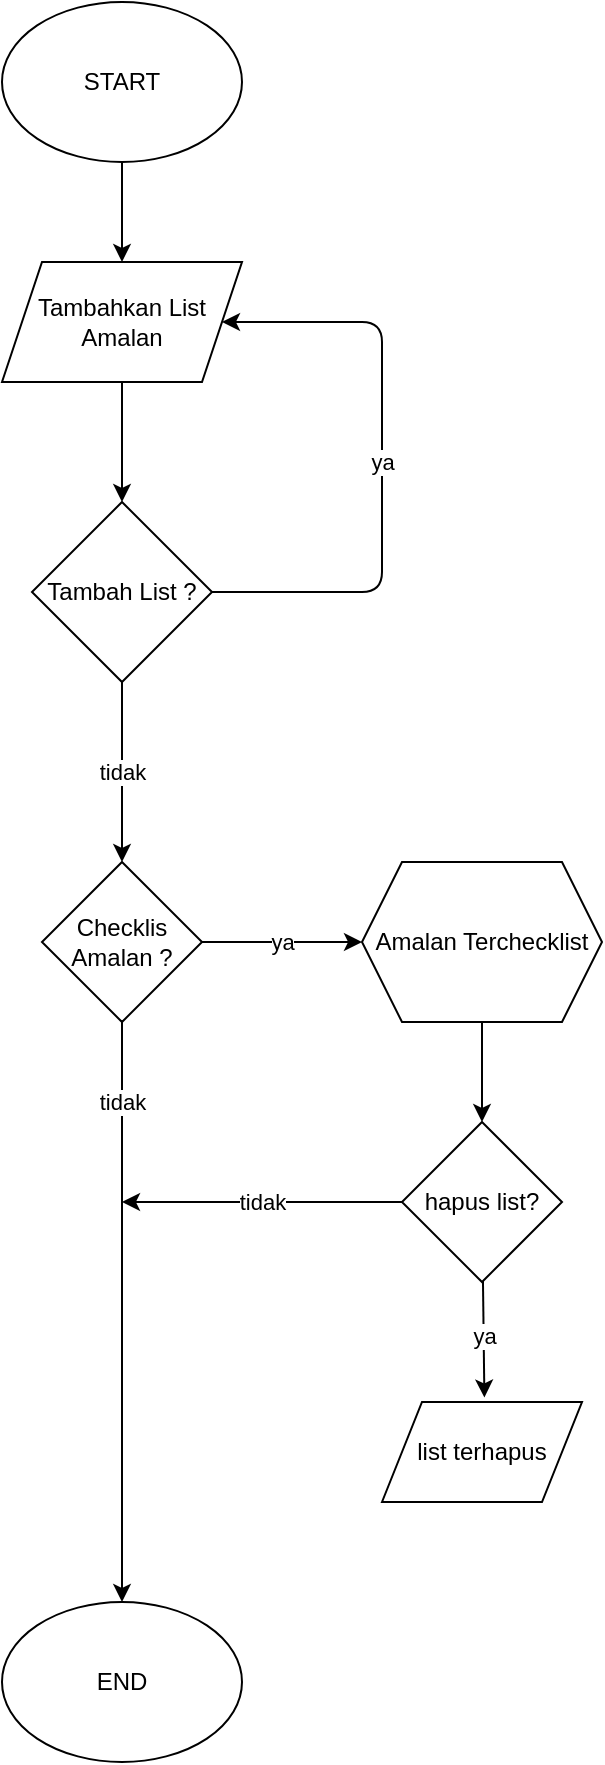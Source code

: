 <mxfile>
    <diagram id="5db1TJWLpp9sJ4F--ltz" name="Page-1">
        <mxGraphModel dx="367" dy="262" grid="1" gridSize="10" guides="1" tooltips="1" connect="1" arrows="1" fold="1" page="1" pageScale="1" pageWidth="850" pageHeight="1100" math="0" shadow="0">
            <root>
                <mxCell id="0"/>
                <mxCell id="1" parent="0"/>
                <mxCell id="5" style="edgeStyle=none;html=1;entryX=0.5;entryY=0;entryDx=0;entryDy=0;" edge="1" parent="1" source="2">
                    <mxGeometry relative="1" as="geometry">
                        <mxPoint x="130" y="170" as="targetPoint"/>
                        <Array as="points">
                            <mxPoint x="130" y="140"/>
                        </Array>
                    </mxGeometry>
                </mxCell>
                <mxCell id="2" value="START" style="ellipse;whiteSpace=wrap;html=1;" vertex="1" parent="1">
                    <mxGeometry x="70" y="40" width="120" height="80" as="geometry"/>
                </mxCell>
                <mxCell id="73" style="edgeStyle=none;html=1;" edge="1" parent="1" source="8" target="61">
                    <mxGeometry relative="1" as="geometry"/>
                </mxCell>
                <mxCell id="8" value="Tambahkan List Amalan" style="shape=parallelogram;perimeter=parallelogramPerimeter;whiteSpace=wrap;html=1;fixedSize=1;" vertex="1" parent="1">
                    <mxGeometry x="70" y="170" width="120" height="60" as="geometry"/>
                </mxCell>
                <mxCell id="58" style="edgeStyle=none;html=1;entryX=0.5;entryY=0;entryDx=0;entryDy=0;" edge="1" parent="1" target="61">
                    <mxGeometry relative="1" as="geometry">
                        <mxPoint x="140" y="350" as="sourcePoint"/>
                    </mxGeometry>
                </mxCell>
                <mxCell id="59" value="tidak" style="edgeStyle=none;html=1;" edge="1" parent="1" source="61">
                    <mxGeometry relative="1" as="geometry">
                        <mxPoint x="130" y="470" as="targetPoint"/>
                    </mxGeometry>
                </mxCell>
                <mxCell id="74" value="ya" style="edgeStyle=none;html=1;entryX=1;entryY=0.5;entryDx=0;entryDy=0;" edge="1" parent="1" source="61" target="8">
                    <mxGeometry relative="1" as="geometry">
                        <Array as="points">
                            <mxPoint x="260" y="335"/>
                            <mxPoint x="260" y="200"/>
                        </Array>
                    </mxGeometry>
                </mxCell>
                <mxCell id="61" value="Tambah List ?" style="rhombus;whiteSpace=wrap;html=1;" vertex="1" parent="1">
                    <mxGeometry x="85" y="290" width="90" height="90" as="geometry"/>
                </mxCell>
                <mxCell id="75" value="END" style="ellipse;whiteSpace=wrap;html=1;" vertex="1" parent="1">
                    <mxGeometry x="70" y="840" width="120" height="80" as="geometry"/>
                </mxCell>
                <mxCell id="76" value="ya" style="edgeStyle=none;html=1;exitX=1;exitY=0.5;exitDx=0;exitDy=0;entryX=0;entryY=0.5;entryDx=0;entryDy=0;" edge="1" parent="1" source="78" target="80">
                    <mxGeometry relative="1" as="geometry">
                        <mxPoint x="230" y="510" as="targetPoint"/>
                    </mxGeometry>
                </mxCell>
                <mxCell id="77" value="tidak" style="edgeStyle=none;html=1;entryX=0.5;entryY=0;entryDx=0;entryDy=0;" edge="1" parent="1" source="78" target="75">
                    <mxGeometry x="-0.727" relative="1" as="geometry">
                        <mxPoint as="offset"/>
                    </mxGeometry>
                </mxCell>
                <mxCell id="78" value="Checklis Amalan ?" style="rhombus;whiteSpace=wrap;html=1;" vertex="1" parent="1">
                    <mxGeometry x="90" y="470" width="80" height="80" as="geometry"/>
                </mxCell>
                <mxCell id="79" style="edgeStyle=none;html=1;entryX=0.5;entryY=0;entryDx=0;entryDy=0;" edge="1" parent="1" source="80" target="87">
                    <mxGeometry relative="1" as="geometry">
                        <mxPoint x="310" y="590" as="targetPoint"/>
                    </mxGeometry>
                </mxCell>
                <mxCell id="80" value="Amalan Terchecklist" style="shape=hexagon;perimeter=hexagonPerimeter2;whiteSpace=wrap;html=1;fixedSize=1;" vertex="1" parent="1">
                    <mxGeometry x="250" y="470" width="120" height="80" as="geometry"/>
                </mxCell>
                <mxCell id="86" value="ya" style="edgeStyle=none;html=1;entryX=0.512;entryY=-0.045;entryDx=0;entryDy=0;entryPerimeter=0;" edge="1" parent="1" source="87" target="88">
                    <mxGeometry x="-0.054" relative="1" as="geometry">
                        <Array as="points"/>
                        <mxPoint as="offset"/>
                    </mxGeometry>
                </mxCell>
                <mxCell id="89" value="tidak" style="edgeStyle=none;html=1;" edge="1" parent="1" source="87">
                    <mxGeometry relative="1" as="geometry">
                        <mxPoint x="130" y="640" as="targetPoint"/>
                    </mxGeometry>
                </mxCell>
                <mxCell id="87" value="hapus list?" style="rhombus;whiteSpace=wrap;html=1;" vertex="1" parent="1">
                    <mxGeometry x="270" y="600" width="80" height="80" as="geometry"/>
                </mxCell>
                <mxCell id="88" value="list terhapus" style="shape=parallelogram;perimeter=parallelogramPerimeter;whiteSpace=wrap;html=1;fixedSize=1;" vertex="1" parent="1">
                    <mxGeometry x="260" y="740" width="100" height="50" as="geometry"/>
                </mxCell>
            </root>
        </mxGraphModel>
    </diagram>
</mxfile>